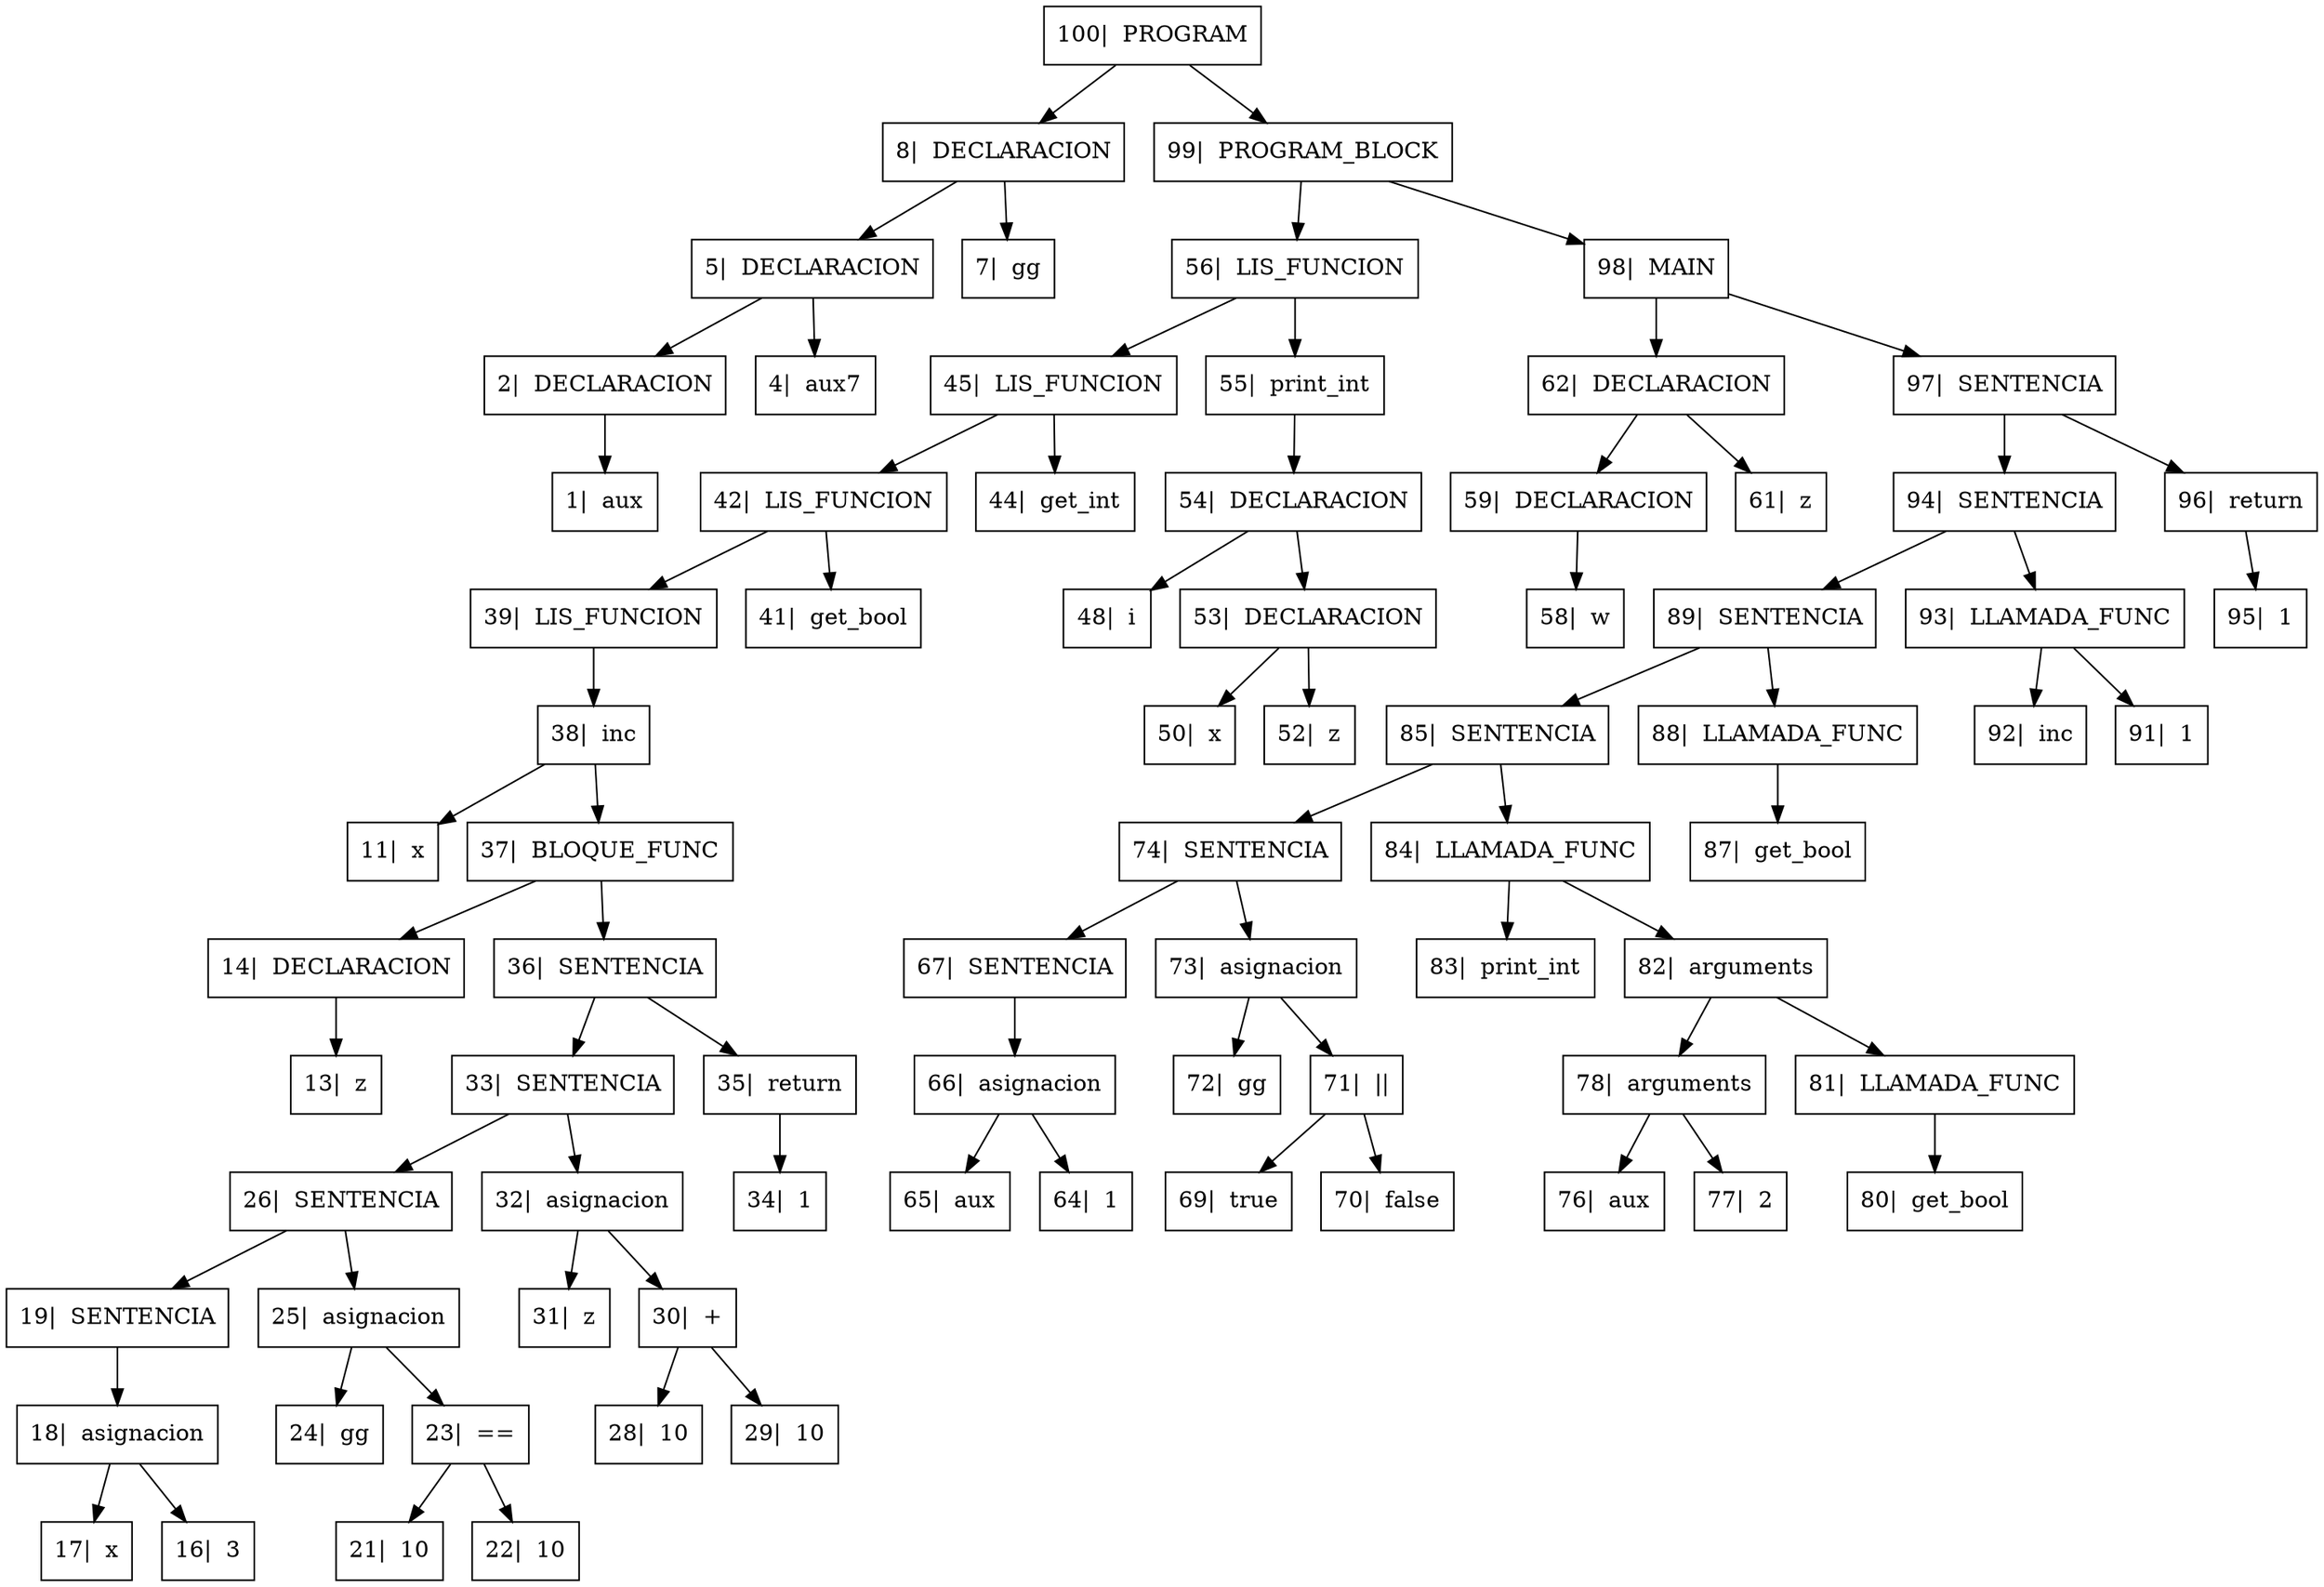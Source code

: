 digraph{

rankdir=TB;

node[shape=box];
"100|  PROGRAM" -> "8|  DECLARACION", "99|  PROGRAM_BLOCK";
"8|  DECLARACION" -> "5|  DECLARACION", "7|  gg";
"5|  DECLARACION" -> "2|  DECLARACION", "4|  aux7";
"2|  DECLARACION" -> "1|  aux" ;
"99|  PROGRAM_BLOCK" -> "56|  LIS_FUNCION", "98|  MAIN";
"56|  LIS_FUNCION" -> "45|  LIS_FUNCION", "55|  print_int";
"45|  LIS_FUNCION" -> "42|  LIS_FUNCION", "44|  get_int";
"42|  LIS_FUNCION" -> "39|  LIS_FUNCION", "41|  get_bool";
"39|  LIS_FUNCION" -> "38|  inc" ;
"38|  inc" -> "11|  x", "37|  BLOQUE_FUNC";
"37|  BLOQUE_FUNC" -> "14|  DECLARACION", "36|  SENTENCIA";
"14|  DECLARACION" -> "13|  z" ;
"36|  SENTENCIA" -> "33|  SENTENCIA", "35|  return";
"33|  SENTENCIA" -> "26|  SENTENCIA", "32|  asignacion";
"26|  SENTENCIA" -> "19|  SENTENCIA", "25|  asignacion";
"19|  SENTENCIA" -> "18|  asignacion" ;
"18|  asignacion" -> "17|  x", "16|  3";
"25|  asignacion" -> "24|  gg", "23|  ==";
"23|  ==" -> "21|  10", "22|  10";
"32|  asignacion" -> "31|  z", "30|  +";
"30|  +" -> "28|  10", "29|  10";
"35|  return" -> "34|  1" ;
"55|  print_int" -> "54|  DECLARACION" ;
"54|  DECLARACION" -> "48|  i", "53|  DECLARACION";
"53|  DECLARACION" -> "50|  x", "52|  z";
"98|  MAIN" -> "62|  DECLARACION", "97|  SENTENCIA";
"62|  DECLARACION" -> "59|  DECLARACION", "61|  z";
"59|  DECLARACION" -> "58|  w" ;
"97|  SENTENCIA" -> "94|  SENTENCIA", "96|  return";
"94|  SENTENCIA" -> "89|  SENTENCIA", "93|  LLAMADA_FUNC";
"89|  SENTENCIA" -> "85|  SENTENCIA", "88|  LLAMADA_FUNC";
"85|  SENTENCIA" -> "74|  SENTENCIA", "84|  LLAMADA_FUNC";
"74|  SENTENCIA" -> "67|  SENTENCIA", "73|  asignacion";
"67|  SENTENCIA" -> "66|  asignacion" ;
"66|  asignacion" -> "65|  aux", "64|  1";
"73|  asignacion" -> "72|  gg", "71|  ||";
"71|  ||" -> "69|  true", "70|  false";
"84|  LLAMADA_FUNC" -> "83|  print_int", "82|  arguments";
"82|  arguments" -> "78|  arguments", "81|  LLAMADA_FUNC";
"78|  arguments" -> "76|  aux", "77|  2";
"81|  LLAMADA_FUNC" -> "80|  get_bool" ;
"88|  LLAMADA_FUNC" -> "87|  get_bool" ;
"93|  LLAMADA_FUNC" -> "92|  inc", "91|  1";
"96|  return" -> "95|  1" ;
}
